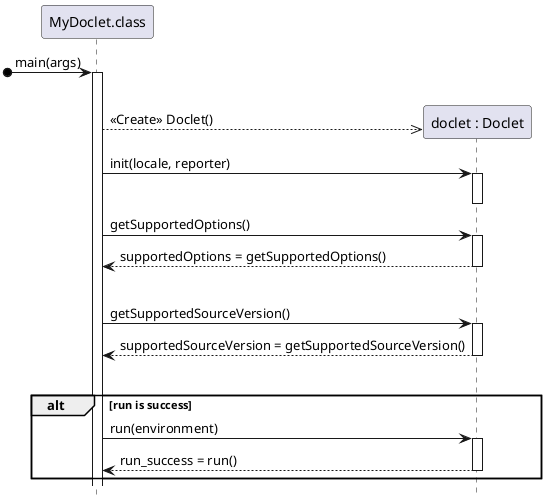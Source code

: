 @startuml
'https://plantuml.com/sequence-diagram

hide footbox

participant MyDoclet.class as main
participant "doclet : Doclet" as doclet

[o-> main ++: main(args)
|||

main -->> doclet ** : <<Create>> Doclet()

main -> doclet ++: init(locale, reporter)
deactivate

main -> doclet ++: getSupportedOptions()
return supportedOptions = getSupportedOptions()
|||

main -> doclet ++ : getSupportedSourceVersion()
return supportedSourceVersion = getSupportedSourceVersion()
|||

alt run is success

    main -> doclet ++: run(environment)
    return run_success = run()

end alt





@enduml